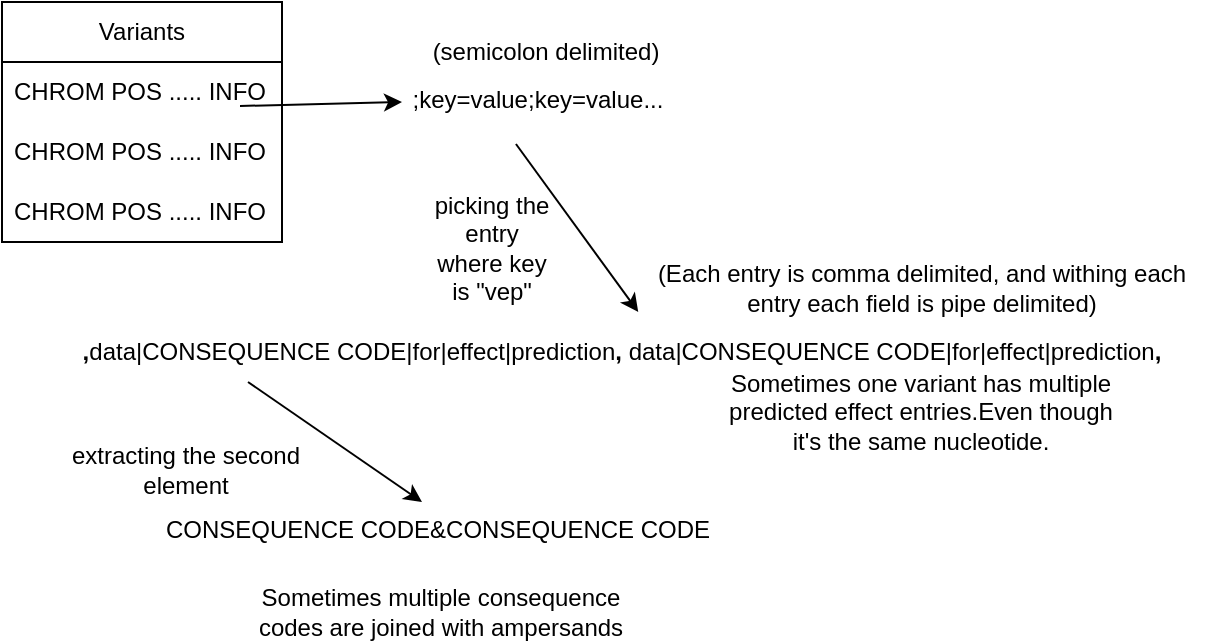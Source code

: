 <mxfile version="21.6.9" type="google">
  <diagram name="Page-1" id="cs0D0_WmY5EVDtQGrh1v">
    <mxGraphModel grid="1" page="1" gridSize="10" guides="1" tooltips="1" connect="1" arrows="1" fold="1" pageScale="1" pageWidth="850" pageHeight="1100" math="0" shadow="0">
      <root>
        <mxCell id="0" />
        <mxCell id="1" parent="0" />
        <mxCell id="hInKyJni7nB511gyt1ly-1" value="Variants" style="swimlane;fontStyle=0;childLayout=stackLayout;horizontal=1;startSize=30;horizontalStack=0;resizeParent=1;resizeParentMax=0;resizeLast=0;collapsible=1;marginBottom=0;whiteSpace=wrap;html=1;" vertex="1" parent="1">
          <mxGeometry x="230" y="80" width="140" height="120" as="geometry" />
        </mxCell>
        <mxCell id="hInKyJni7nB511gyt1ly-2" value="CHROM POS ..... INFO" style="text;strokeColor=none;fillColor=none;align=left;verticalAlign=middle;spacingLeft=4;spacingRight=4;overflow=hidden;points=[[0,0.5],[1,0.5]];portConstraint=eastwest;rotatable=0;whiteSpace=wrap;html=1;" vertex="1" parent="hInKyJni7nB511gyt1ly-1">
          <mxGeometry y="30" width="140" height="30" as="geometry" />
        </mxCell>
        <mxCell id="hInKyJni7nB511gyt1ly-3" value="CHROM POS ..... INFO" style="text;strokeColor=none;fillColor=none;align=left;verticalAlign=middle;spacingLeft=4;spacingRight=4;overflow=hidden;points=[[0,0.5],[1,0.5]];portConstraint=eastwest;rotatable=0;whiteSpace=wrap;html=1;" vertex="1" parent="hInKyJni7nB511gyt1ly-1">
          <mxGeometry y="60" width="140" height="30" as="geometry" />
        </mxCell>
        <mxCell id="hInKyJni7nB511gyt1ly-4" value="CHROM POS ..... INFO" style="text;strokeColor=none;fillColor=none;align=left;verticalAlign=middle;spacingLeft=4;spacingRight=4;overflow=hidden;points=[[0,0.5],[1,0.5]];portConstraint=eastwest;rotatable=0;whiteSpace=wrap;html=1;" vertex="1" parent="hInKyJni7nB511gyt1ly-1">
          <mxGeometry y="90" width="140" height="30" as="geometry" />
        </mxCell>
        <mxCell id="hInKyJni7nB511gyt1ly-5" value="" style="endArrow=classic;html=1;rounded=0;exitX=0.85;exitY=-0.267;exitDx=0;exitDy=0;exitPerimeter=0;" edge="1" parent="1" source="hInKyJni7nB511gyt1ly-3">
          <mxGeometry width="50" height="50" relative="1" as="geometry">
            <mxPoint x="400" y="240" as="sourcePoint" />
            <mxPoint x="430" y="130" as="targetPoint" />
          </mxGeometry>
        </mxCell>
        <mxCell id="hInKyJni7nB511gyt1ly-7" value=";key=value;key=value..." style="text;html=1;strokeColor=none;fillColor=none;align=center;verticalAlign=middle;whiteSpace=wrap;rounded=0;" vertex="1" parent="1">
          <mxGeometry x="403" y="114" width="190" height="30" as="geometry" />
        </mxCell>
        <mxCell id="hInKyJni7nB511gyt1ly-8" value="" style="endArrow=classic;html=1;rounded=0;exitX=0.442;exitY=1.233;exitDx=0;exitDy=0;exitPerimeter=0;entryX=0.514;entryY=-0.167;entryDx=0;entryDy=0;entryPerimeter=0;" edge="1" parent="1" source="hInKyJni7nB511gyt1ly-7" target="hInKyJni7nB511gyt1ly-11">
          <mxGeometry width="50" height="50" relative="1" as="geometry">
            <mxPoint x="400" y="240" as="sourcePoint" />
            <mxPoint x="550" y="200" as="targetPoint" />
          </mxGeometry>
        </mxCell>
        <mxCell id="hInKyJni7nB511gyt1ly-9" value="picking the entry where key is &quot;vep&quot;" style="text;html=1;strokeColor=none;fillColor=none;align=center;verticalAlign=middle;whiteSpace=wrap;rounded=0;" vertex="1" parent="1">
          <mxGeometry x="445" y="188" width="60" height="30" as="geometry" />
        </mxCell>
        <mxCell id="hInKyJni7nB511gyt1ly-11" value="&lt;b&gt;,&lt;/b&gt;data|CONSEQUENCE CODE|for|effect|prediction&lt;b&gt;,&lt;/b&gt; data|CONSEQUENCE CODE|for|effect|prediction&lt;b&gt;,&lt;/b&gt;" style="text;html=1;strokeColor=none;fillColor=none;align=center;verticalAlign=middle;whiteSpace=wrap;rounded=0;" vertex="1" parent="1">
          <mxGeometry x="250" y="240" width="580" height="30" as="geometry" />
        </mxCell>
        <mxCell id="hInKyJni7nB511gyt1ly-13" value="(semicolon delimited)" style="text;html=1;strokeColor=none;fillColor=none;align=center;verticalAlign=middle;whiteSpace=wrap;rounded=0;" vertex="1" parent="1">
          <mxGeometry x="424" y="90" width="156" height="30" as="geometry" />
        </mxCell>
        <mxCell id="hInKyJni7nB511gyt1ly-15" value="" style="endArrow=classic;html=1;rounded=0;" edge="1" parent="1">
          <mxGeometry width="50" height="50" relative="1" as="geometry">
            <mxPoint x="353" y="270" as="sourcePoint" />
            <mxPoint x="440" y="330" as="targetPoint" />
          </mxGeometry>
        </mxCell>
        <mxCell id="hInKyJni7nB511gyt1ly-16" value="CONSEQUENCE CODE&amp;amp;CONSEQUENCE CODE" style="text;whiteSpace=wrap;html=1;" vertex="1" parent="1">
          <mxGeometry x="310" y="330" width="300" height="40" as="geometry" />
        </mxCell>
        <mxCell id="hInKyJni7nB511gyt1ly-17" value="Sometimes multiple consequence codes are joined with ampersands" style="text;html=1;strokeColor=none;fillColor=none;align=center;verticalAlign=middle;whiteSpace=wrap;rounded=0;" vertex="1" parent="1">
          <mxGeometry x="350" y="370" width="199" height="30" as="geometry" />
        </mxCell>
        <mxCell id="hInKyJni7nB511gyt1ly-19" value="extracting the second element" style="text;html=1;strokeColor=none;fillColor=none;align=center;verticalAlign=middle;whiteSpace=wrap;rounded=0;" vertex="1" parent="1">
          <mxGeometry x="260" y="299" width="124" height="30" as="geometry" />
        </mxCell>
        <mxCell id="hInKyJni7nB511gyt1ly-20" value="Sometimes one variant has multiple predicted effect entries.Even though it&#39;s the same nucleotide." style="text;html=1;strokeColor=none;fillColor=none;align=center;verticalAlign=middle;whiteSpace=wrap;rounded=0;" vertex="1" parent="1">
          <mxGeometry x="590" y="270" width="199" height="30" as="geometry" />
        </mxCell>
        <mxCell id="hInKyJni7nB511gyt1ly-21" value="(Each entry is comma delimited, and withing each entry each field is pipe delimited)" style="text;html=1;strokeColor=none;fillColor=none;align=center;verticalAlign=middle;whiteSpace=wrap;rounded=0;" vertex="1" parent="1">
          <mxGeometry x="546.5" y="208" width="286" height="30" as="geometry" />
        </mxCell>
      </root>
    </mxGraphModel>
  </diagram>
</mxfile>
